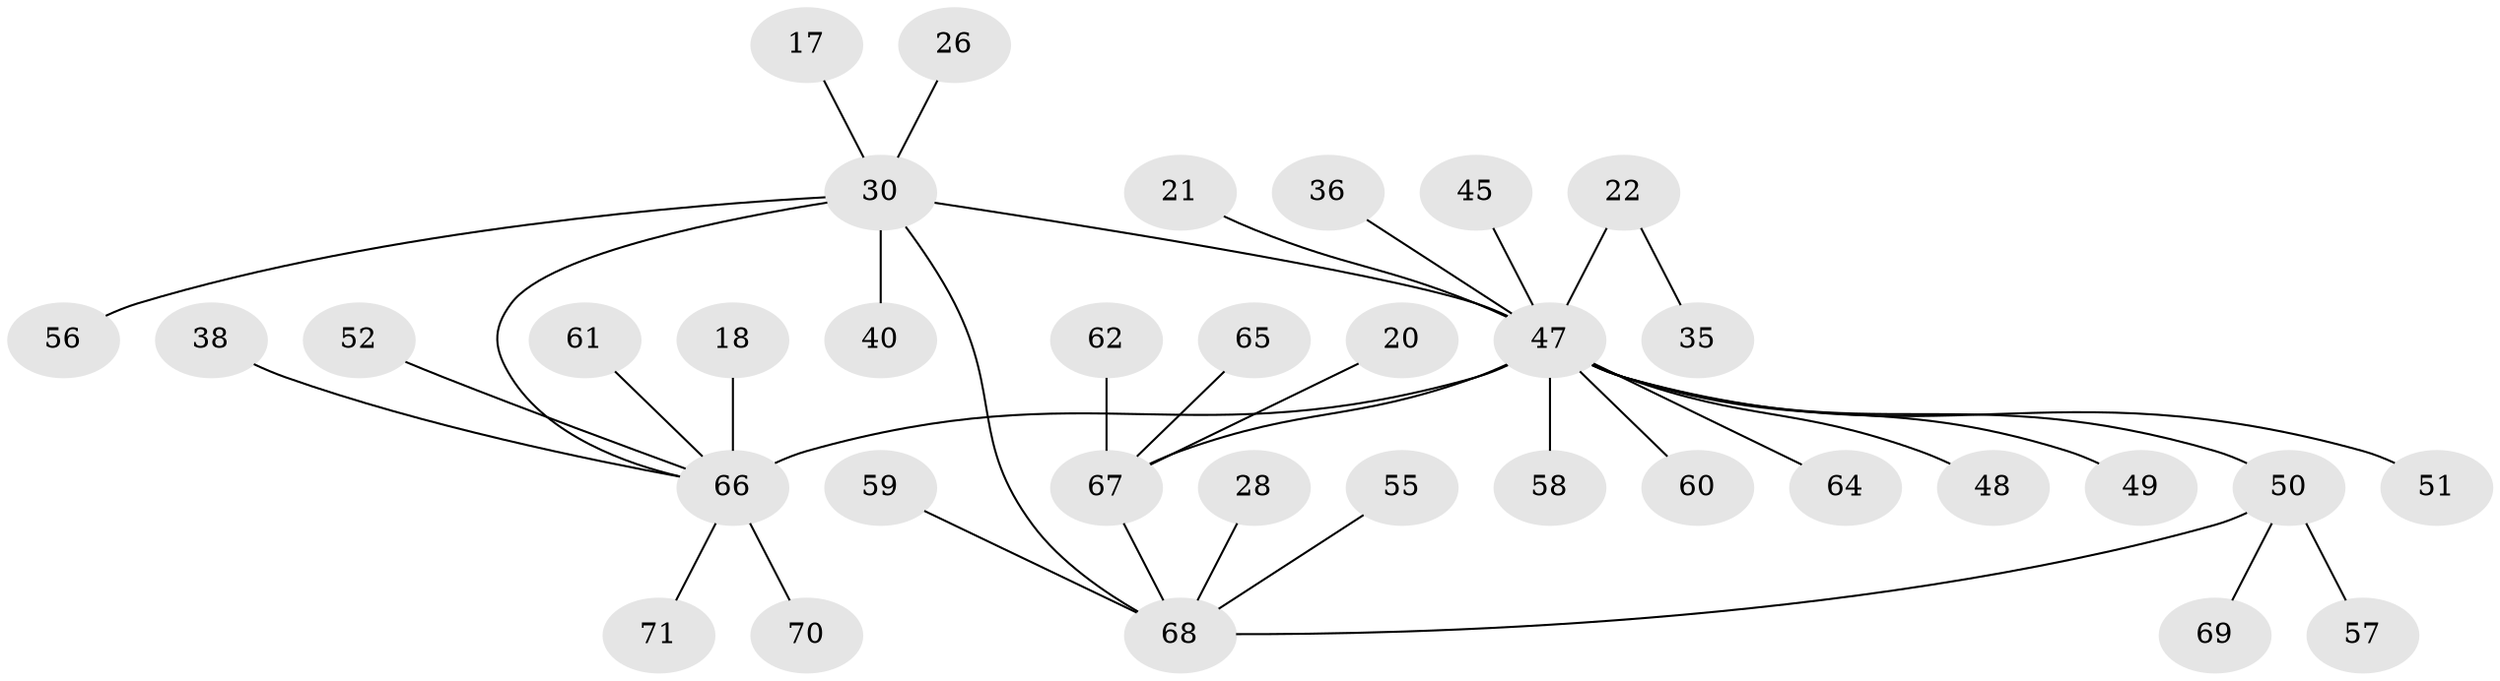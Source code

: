 // original degree distribution, {3: 0.08450704225352113, 10: 0.014084507042253521, 5: 0.056338028169014086, 6: 0.07042253521126761, 9: 0.014084507042253521, 7: 0.028169014084507043, 8: 0.014084507042253521, 1: 0.5211267605633803, 2: 0.16901408450704225, 4: 0.028169014084507043}
// Generated by graph-tools (version 1.1) at 2025/58/03/04/25 21:58:34]
// undirected, 35 vertices, 37 edges
graph export_dot {
graph [start="1"]
  node [color=gray90,style=filled];
  17;
  18;
  20;
  21;
  22 [super="+5"];
  26;
  28;
  30 [super="+9"];
  35;
  36;
  38;
  40;
  45;
  47 [super="+33+13+11"];
  48 [super="+31"];
  49 [super="+27"];
  50 [super="+42+44+12"];
  51;
  52 [super="+23"];
  55;
  56;
  57 [super="+29+39+54"];
  58;
  59;
  60 [super="+37"];
  61;
  62;
  64 [super="+19+63"];
  65;
  66 [super="+32+41+15"];
  67 [super="+34+43+46+53+3"];
  68 [super="+7"];
  69;
  70;
  71;
  17 -- 30;
  18 -- 66;
  20 -- 67;
  21 -- 47;
  22 -- 47 [weight=4];
  22 -- 35;
  26 -- 30;
  28 -- 68;
  30 -- 56;
  30 -- 40;
  30 -- 66 [weight=2];
  30 -- 47;
  30 -- 68 [weight=2];
  36 -- 47;
  38 -- 66;
  45 -- 47;
  47 -- 58;
  47 -- 66 [weight=5];
  47 -- 50 [weight=3];
  47 -- 64;
  47 -- 48 [weight=2];
  47 -- 49;
  47 -- 51;
  47 -- 60;
  47 -- 67 [weight=3];
  50 -- 69;
  50 -- 57;
  50 -- 68 [weight=2];
  52 -- 66;
  55 -- 68;
  59 -- 68;
  61 -- 66;
  62 -- 67;
  65 -- 67;
  66 -- 70;
  66 -- 71;
  67 -- 68;
}
